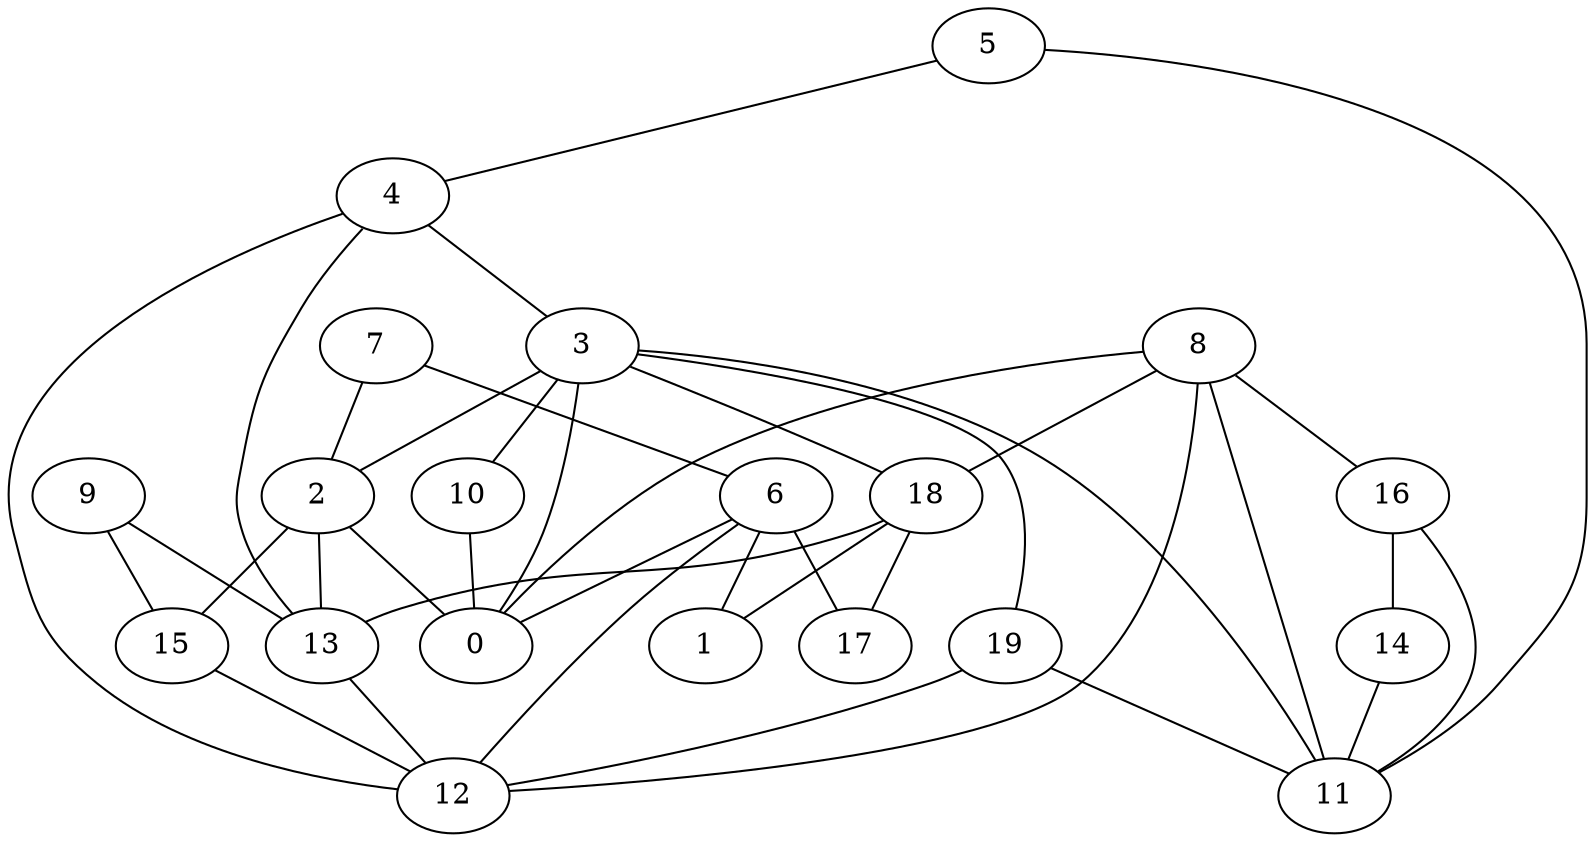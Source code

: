 digraph GG_graph {

subgraph G_graph {
edge [color = black]
"6" -> "12" [dir = none]
"6" -> "0" [dir = none]
"6" -> "1" [dir = none]
"6" -> "17" [dir = none]
"19" -> "12" [dir = none]
"19" -> "11" [dir = none]
"10" -> "0" [dir = none]
"9" -> "13" [dir = none]
"9" -> "15" [dir = none]
"14" -> "11" [dir = none]
"8" -> "0" [dir = none]
"8" -> "16" [dir = none]
"8" -> "12" [dir = none]
"8" -> "11" [dir = none]
"8" -> "18" [dir = none]
"4" -> "13" [dir = none]
"4" -> "3" [dir = none]
"4" -> "12" [dir = none]
"16" -> "11" [dir = none]
"16" -> "14" [dir = none]
"3" -> "11" [dir = none]
"3" -> "18" [dir = none]
"3" -> "19" [dir = none]
"3" -> "2" [dir = none]
"3" -> "10" [dir = none]
"3" -> "0" [dir = none]
"5" -> "11" [dir = none]
"5" -> "4" [dir = none]
"18" -> "17" [dir = none]
"18" -> "1" [dir = none]
"18" -> "13" [dir = none]
"2" -> "15" [dir = none]
"2" -> "0" [dir = none]
"2" -> "13" [dir = none]
"15" -> "12" [dir = none]
"13" -> "12" [dir = none]
"7" -> "6" [dir = none]
"7" -> "2" [dir = none]
}

}
